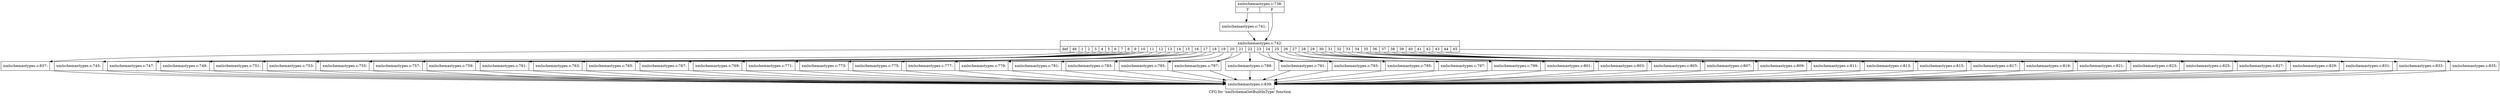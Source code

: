 digraph "CFG for 'xmlSchemaGetBuiltInType' function" {
	label="CFG for 'xmlSchemaGetBuiltInType' function";

	Node0x55de1b0 [shape=record,label="{xmlschemastypes.c:738:|{<s0>T|<s1>F}}"];
	Node0x55de1b0:s0 -> Node0x55d7a90;
	Node0x55de1b0:s1 -> Node0x55e3f70;
	Node0x55d7a90 [shape=record,label="{xmlschemastypes.c:741:}"];
	Node0x55d7a90 -> Node0x55e3f70;
	Node0x55e3f70 [shape=record,label="{xmlschemastypes.c:742:|{<s0>def|<s1>46|<s2>1|<s3>2|<s4>3|<s5>4|<s6>5|<s7>6|<s8>7|<s9>8|<s10>9|<s11>10|<s12>11|<s13>12|<s14>13|<s15>14|<s16>15|<s17>16|<s18>17|<s19>18|<s20>19|<s21>20|<s22>21|<s23>22|<s24>23|<s25>24|<s26>25|<s27>26|<s28>27|<s29>28|<s30>29|<s31>30|<s32>31|<s33>32|<s34>33|<s35>34|<s36>35|<s37>36|<s38>37|<s39>38|<s40>39|<s41>40|<s42>41|<s43>42|<s44>43|<s45>44|<s46>45}}"];
	Node0x55e3f70:s0 -> Node0x55dd090;
	Node0x55e3f70:s1 -> Node0x55dd3d0;
	Node0x55e3f70:s2 -> Node0x55e8f20;
	Node0x55e3f70:s3 -> Node0x55e9140;
	Node0x55e3f70:s4 -> Node0x55e9360;
	Node0x55e3f70:s5 -> Node0x55e9580;
	Node0x55e3f70:s6 -> Node0x55e97a0;
	Node0x55e3f70:s7 -> Node0x55e99c0;
	Node0x55e3f70:s8 -> Node0x55e9be0;
	Node0x55e3f70:s9 -> Node0x55e9e00;
	Node0x55e3f70:s10 -> Node0x55ea020;
	Node0x55e3f70:s11 -> Node0x55ea240;
	Node0x55e3f70:s12 -> Node0x55dd310;
	Node0x55e3f70:s13 -> Node0x55eaaa0;
	Node0x55e3f70:s14 -> Node0x55eacc0;
	Node0x55e3f70:s15 -> Node0x55eaee0;
	Node0x55e3f70:s16 -> Node0x55eb100;
	Node0x55e3f70:s17 -> Node0x55eb320;
	Node0x55e3f70:s18 -> Node0x55eb540;
	Node0x55e3f70:s19 -> Node0x55eb760;
	Node0x55e3f70:s20 -> Node0x55eb980;
	Node0x55e3f70:s21 -> Node0x55ebba0;
	Node0x55e3f70:s22 -> Node0x55ebdc0;
	Node0x55e3f70:s23 -> Node0x55ebfe0;
	Node0x55e3f70:s24 -> Node0x55ec200;
	Node0x55e3f70:s25 -> Node0x55ce620;
	Node0x55e3f70:s26 -> Node0x55ce840;
	Node0x55e3f70:s27 -> Node0x55cea60;
	Node0x55e3f70:s28 -> Node0x55cec80;
	Node0x55e3f70:s29 -> Node0x55ceea0;
	Node0x55e3f70:s30 -> Node0x55cf0c0;
	Node0x55e3f70:s31 -> Node0x55cf2e0;
	Node0x55e3f70:s32 -> Node0x55cf500;
	Node0x55e3f70:s33 -> Node0x55cf720;
	Node0x55e3f70:s34 -> Node0x55ea460;
	Node0x55e3f70:s35 -> Node0x55ea680;
	Node0x55e3f70:s36 -> Node0x55cf770;
	Node0x55e3f70:s37 -> Node0x55cf960;
	Node0x55e3f70:s38 -> Node0x55cfb80;
	Node0x55e3f70:s39 -> Node0x55cfda0;
	Node0x55e3f70:s40 -> Node0x55cffc0;
	Node0x55e3f70:s41 -> Node0x55d01e0;
	Node0x55e3f70:s42 -> Node0x55d0400;
	Node0x55e3f70:s43 -> Node0x55f16d0;
	Node0x55e3f70:s44 -> Node0x55f18f0;
	Node0x55e3f70:s45 -> Node0x55f1b10;
	Node0x55e3f70:s46 -> Node0x55f1d30;
	Node0x55dd3d0 [shape=record,label="{xmlschemastypes.c:745:}"];
	Node0x55dd3d0 -> Node0x55e4080;
	Node0x55e8f20 [shape=record,label="{xmlschemastypes.c:747:}"];
	Node0x55e8f20 -> Node0x55e4080;
	Node0x55e9140 [shape=record,label="{xmlschemastypes.c:749:}"];
	Node0x55e9140 -> Node0x55e4080;
	Node0x55e9360 [shape=record,label="{xmlschemastypes.c:751:}"];
	Node0x55e9360 -> Node0x55e4080;
	Node0x55e9580 [shape=record,label="{xmlschemastypes.c:753:}"];
	Node0x55e9580 -> Node0x55e4080;
	Node0x55e97a0 [shape=record,label="{xmlschemastypes.c:755:}"];
	Node0x55e97a0 -> Node0x55e4080;
	Node0x55e99c0 [shape=record,label="{xmlschemastypes.c:757:}"];
	Node0x55e99c0 -> Node0x55e4080;
	Node0x55e9be0 [shape=record,label="{xmlschemastypes.c:759:}"];
	Node0x55e9be0 -> Node0x55e4080;
	Node0x55e9e00 [shape=record,label="{xmlschemastypes.c:761:}"];
	Node0x55e9e00 -> Node0x55e4080;
	Node0x55ea020 [shape=record,label="{xmlschemastypes.c:763:}"];
	Node0x55ea020 -> Node0x55e4080;
	Node0x55ea240 [shape=record,label="{xmlschemastypes.c:765:}"];
	Node0x55ea240 -> Node0x55e4080;
	Node0x55dd310 [shape=record,label="{xmlschemastypes.c:767:}"];
	Node0x55dd310 -> Node0x55e4080;
	Node0x55eaaa0 [shape=record,label="{xmlschemastypes.c:769:}"];
	Node0x55eaaa0 -> Node0x55e4080;
	Node0x55eacc0 [shape=record,label="{xmlschemastypes.c:771:}"];
	Node0x55eacc0 -> Node0x55e4080;
	Node0x55eaee0 [shape=record,label="{xmlschemastypes.c:773:}"];
	Node0x55eaee0 -> Node0x55e4080;
	Node0x55eb100 [shape=record,label="{xmlschemastypes.c:775:}"];
	Node0x55eb100 -> Node0x55e4080;
	Node0x55eb320 [shape=record,label="{xmlschemastypes.c:777:}"];
	Node0x55eb320 -> Node0x55e4080;
	Node0x55eb540 [shape=record,label="{xmlschemastypes.c:779:}"];
	Node0x55eb540 -> Node0x55e4080;
	Node0x55eb760 [shape=record,label="{xmlschemastypes.c:781:}"];
	Node0x55eb760 -> Node0x55e4080;
	Node0x55eb980 [shape=record,label="{xmlschemastypes.c:783:}"];
	Node0x55eb980 -> Node0x55e4080;
	Node0x55ebba0 [shape=record,label="{xmlschemastypes.c:785:}"];
	Node0x55ebba0 -> Node0x55e4080;
	Node0x55ebdc0 [shape=record,label="{xmlschemastypes.c:787:}"];
	Node0x55ebdc0 -> Node0x55e4080;
	Node0x55ebfe0 [shape=record,label="{xmlschemastypes.c:789:}"];
	Node0x55ebfe0 -> Node0x55e4080;
	Node0x55ec200 [shape=record,label="{xmlschemastypes.c:791:}"];
	Node0x55ec200 -> Node0x55e4080;
	Node0x55ce620 [shape=record,label="{xmlschemastypes.c:793:}"];
	Node0x55ce620 -> Node0x55e4080;
	Node0x55ce840 [shape=record,label="{xmlschemastypes.c:795:}"];
	Node0x55ce840 -> Node0x55e4080;
	Node0x55cea60 [shape=record,label="{xmlschemastypes.c:797:}"];
	Node0x55cea60 -> Node0x55e4080;
	Node0x55cec80 [shape=record,label="{xmlschemastypes.c:799:}"];
	Node0x55cec80 -> Node0x55e4080;
	Node0x55ceea0 [shape=record,label="{xmlschemastypes.c:801:}"];
	Node0x55ceea0 -> Node0x55e4080;
	Node0x55cf0c0 [shape=record,label="{xmlschemastypes.c:803:}"];
	Node0x55cf0c0 -> Node0x55e4080;
	Node0x55cf2e0 [shape=record,label="{xmlschemastypes.c:805:}"];
	Node0x55cf2e0 -> Node0x55e4080;
	Node0x55cf500 [shape=record,label="{xmlschemastypes.c:807:}"];
	Node0x55cf500 -> Node0x55e4080;
	Node0x55cf720 [shape=record,label="{xmlschemastypes.c:809:}"];
	Node0x55cf720 -> Node0x55e4080;
	Node0x55ea460 [shape=record,label="{xmlschemastypes.c:811:}"];
	Node0x55ea460 -> Node0x55e4080;
	Node0x55ea680 [shape=record,label="{xmlschemastypes.c:813:}"];
	Node0x55ea680 -> Node0x55e4080;
	Node0x55cf770 [shape=record,label="{xmlschemastypes.c:815:}"];
	Node0x55cf770 -> Node0x55e4080;
	Node0x55cf960 [shape=record,label="{xmlschemastypes.c:817:}"];
	Node0x55cf960 -> Node0x55e4080;
	Node0x55cfb80 [shape=record,label="{xmlschemastypes.c:819:}"];
	Node0x55cfb80 -> Node0x55e4080;
	Node0x55cfda0 [shape=record,label="{xmlschemastypes.c:821:}"];
	Node0x55cfda0 -> Node0x55e4080;
	Node0x55cffc0 [shape=record,label="{xmlschemastypes.c:823:}"];
	Node0x55cffc0 -> Node0x55e4080;
	Node0x55d01e0 [shape=record,label="{xmlschemastypes.c:825:}"];
	Node0x55d01e0 -> Node0x55e4080;
	Node0x55d0400 [shape=record,label="{xmlschemastypes.c:827:}"];
	Node0x55d0400 -> Node0x55e4080;
	Node0x55f16d0 [shape=record,label="{xmlschemastypes.c:829:}"];
	Node0x55f16d0 -> Node0x55e4080;
	Node0x55f18f0 [shape=record,label="{xmlschemastypes.c:831:}"];
	Node0x55f18f0 -> Node0x55e4080;
	Node0x55f1b10 [shape=record,label="{xmlschemastypes.c:833:}"];
	Node0x55f1b10 -> Node0x55e4080;
	Node0x55f1d30 [shape=record,label="{xmlschemastypes.c:835:}"];
	Node0x55f1d30 -> Node0x55e4080;
	Node0x55dd090 [shape=record,label="{xmlschemastypes.c:837:}"];
	Node0x55dd090 -> Node0x55e4080;
	Node0x55e4080 [shape=record,label="{xmlschemastypes.c:839:}"];
}
